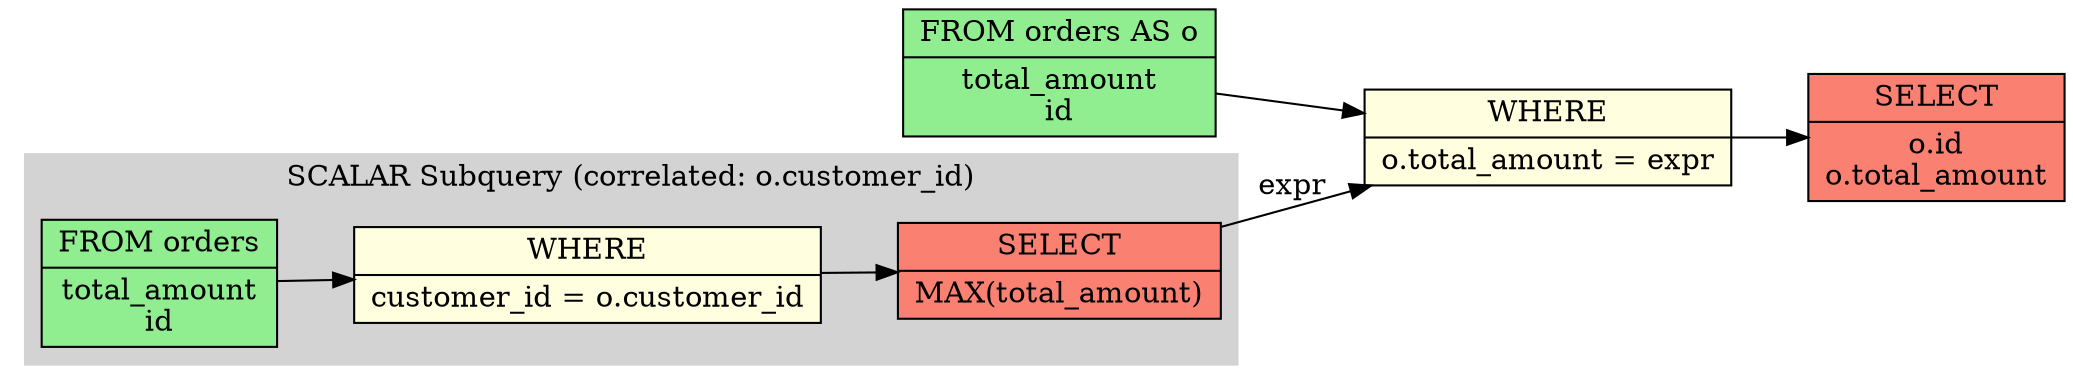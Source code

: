 digraph schema_flow {
  rankdir=LR;
  node [shape=record];

  // Source tables
  node_0 [label="FROM orders AS o|total_amount\nid", style=filled, fillcolor=lightgreen];

  // Operations
  node_1 [label="WHERE|o.total_amount = expr", style=filled, fillcolor=lightyellow];
  node_3 [label="SELECT|o.id\no.total_amount", style=filled, fillcolor=salmon];

  // Data flow edges

  // JOIN operations with table info
  node_0 -> node_1;
  node_1 -> node_3;

  subgraph cluster_node_2 {
    label="SCALAR Subquery (correlated: o.customer_id)";
    style=filled;
    color=lightgrey;
    // Source tables
    subq_0_node_0 [label="FROM orders|total_amount\nid", style=filled, fillcolor=lightgreen];
    // Operations
    subq_0_node_1 [label="WHERE|customer_id = o.customer_id", style=filled, fillcolor=lightyellow];
    subq_0_node_2 [label="SELECT|MAX(total_amount)", style=filled, fillcolor=salmon];
    // Data flow edges
    // JOIN operations with table info
    subq_0_node_0 -> subq_0_node_1;
    subq_0_node_1 -> subq_0_node_2;
  }
  subq_0_node_2 -> node_1 [label="expr"];
}